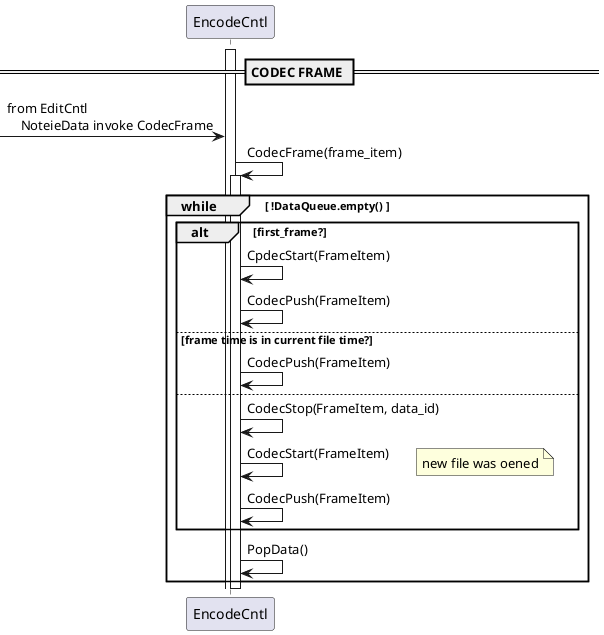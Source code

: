 @startuml
'participant NodeRef
'participant EditCntl
participant EncodeCntl
'participant EncodeCntlThread
'participant thread_function
'participant VideoIF
'participant VideoOutput
'participant VideoEncoder
'participant EncoderBase
'participant VideoStreamPacket
'participant GSTWrap
'participant gst_pipeline

activate EncodeCntl

== CODEC FRAME ==
[-> EncodeCntl : from EditCntl\n    NoteieData invoke CodecFrame
EncodeCntl -> EncodeCntl : CodecFrame(frame_item)
activate EncodeCntl
group while [ !DataQueue.empty() ]
  alt first_frame?
    EncodeCntl -> EncodeCntl : CpdecStart(FrameItem)
    EncodeCntl -> EncodeCntl : CodecPush(FrameItem)
  else frame time is in current file time?
    EncodeCntl -> EncodeCntl : CodecPush(FrameItem)
  else
    EncodeCntl -> EncodeCntl : CodecStop(FrameItem, data_id)
    EncodeCntl -> EncodeCntl : CodecStart(FrameItem)
    note right : new file was oened
    EncodeCntl -> EncodeCntl : CodecPush(FrameItem)
  end
  EncodeCntl -> EncodeCntl : PopData()
end
deactivate EncodeCntl

@enduml

